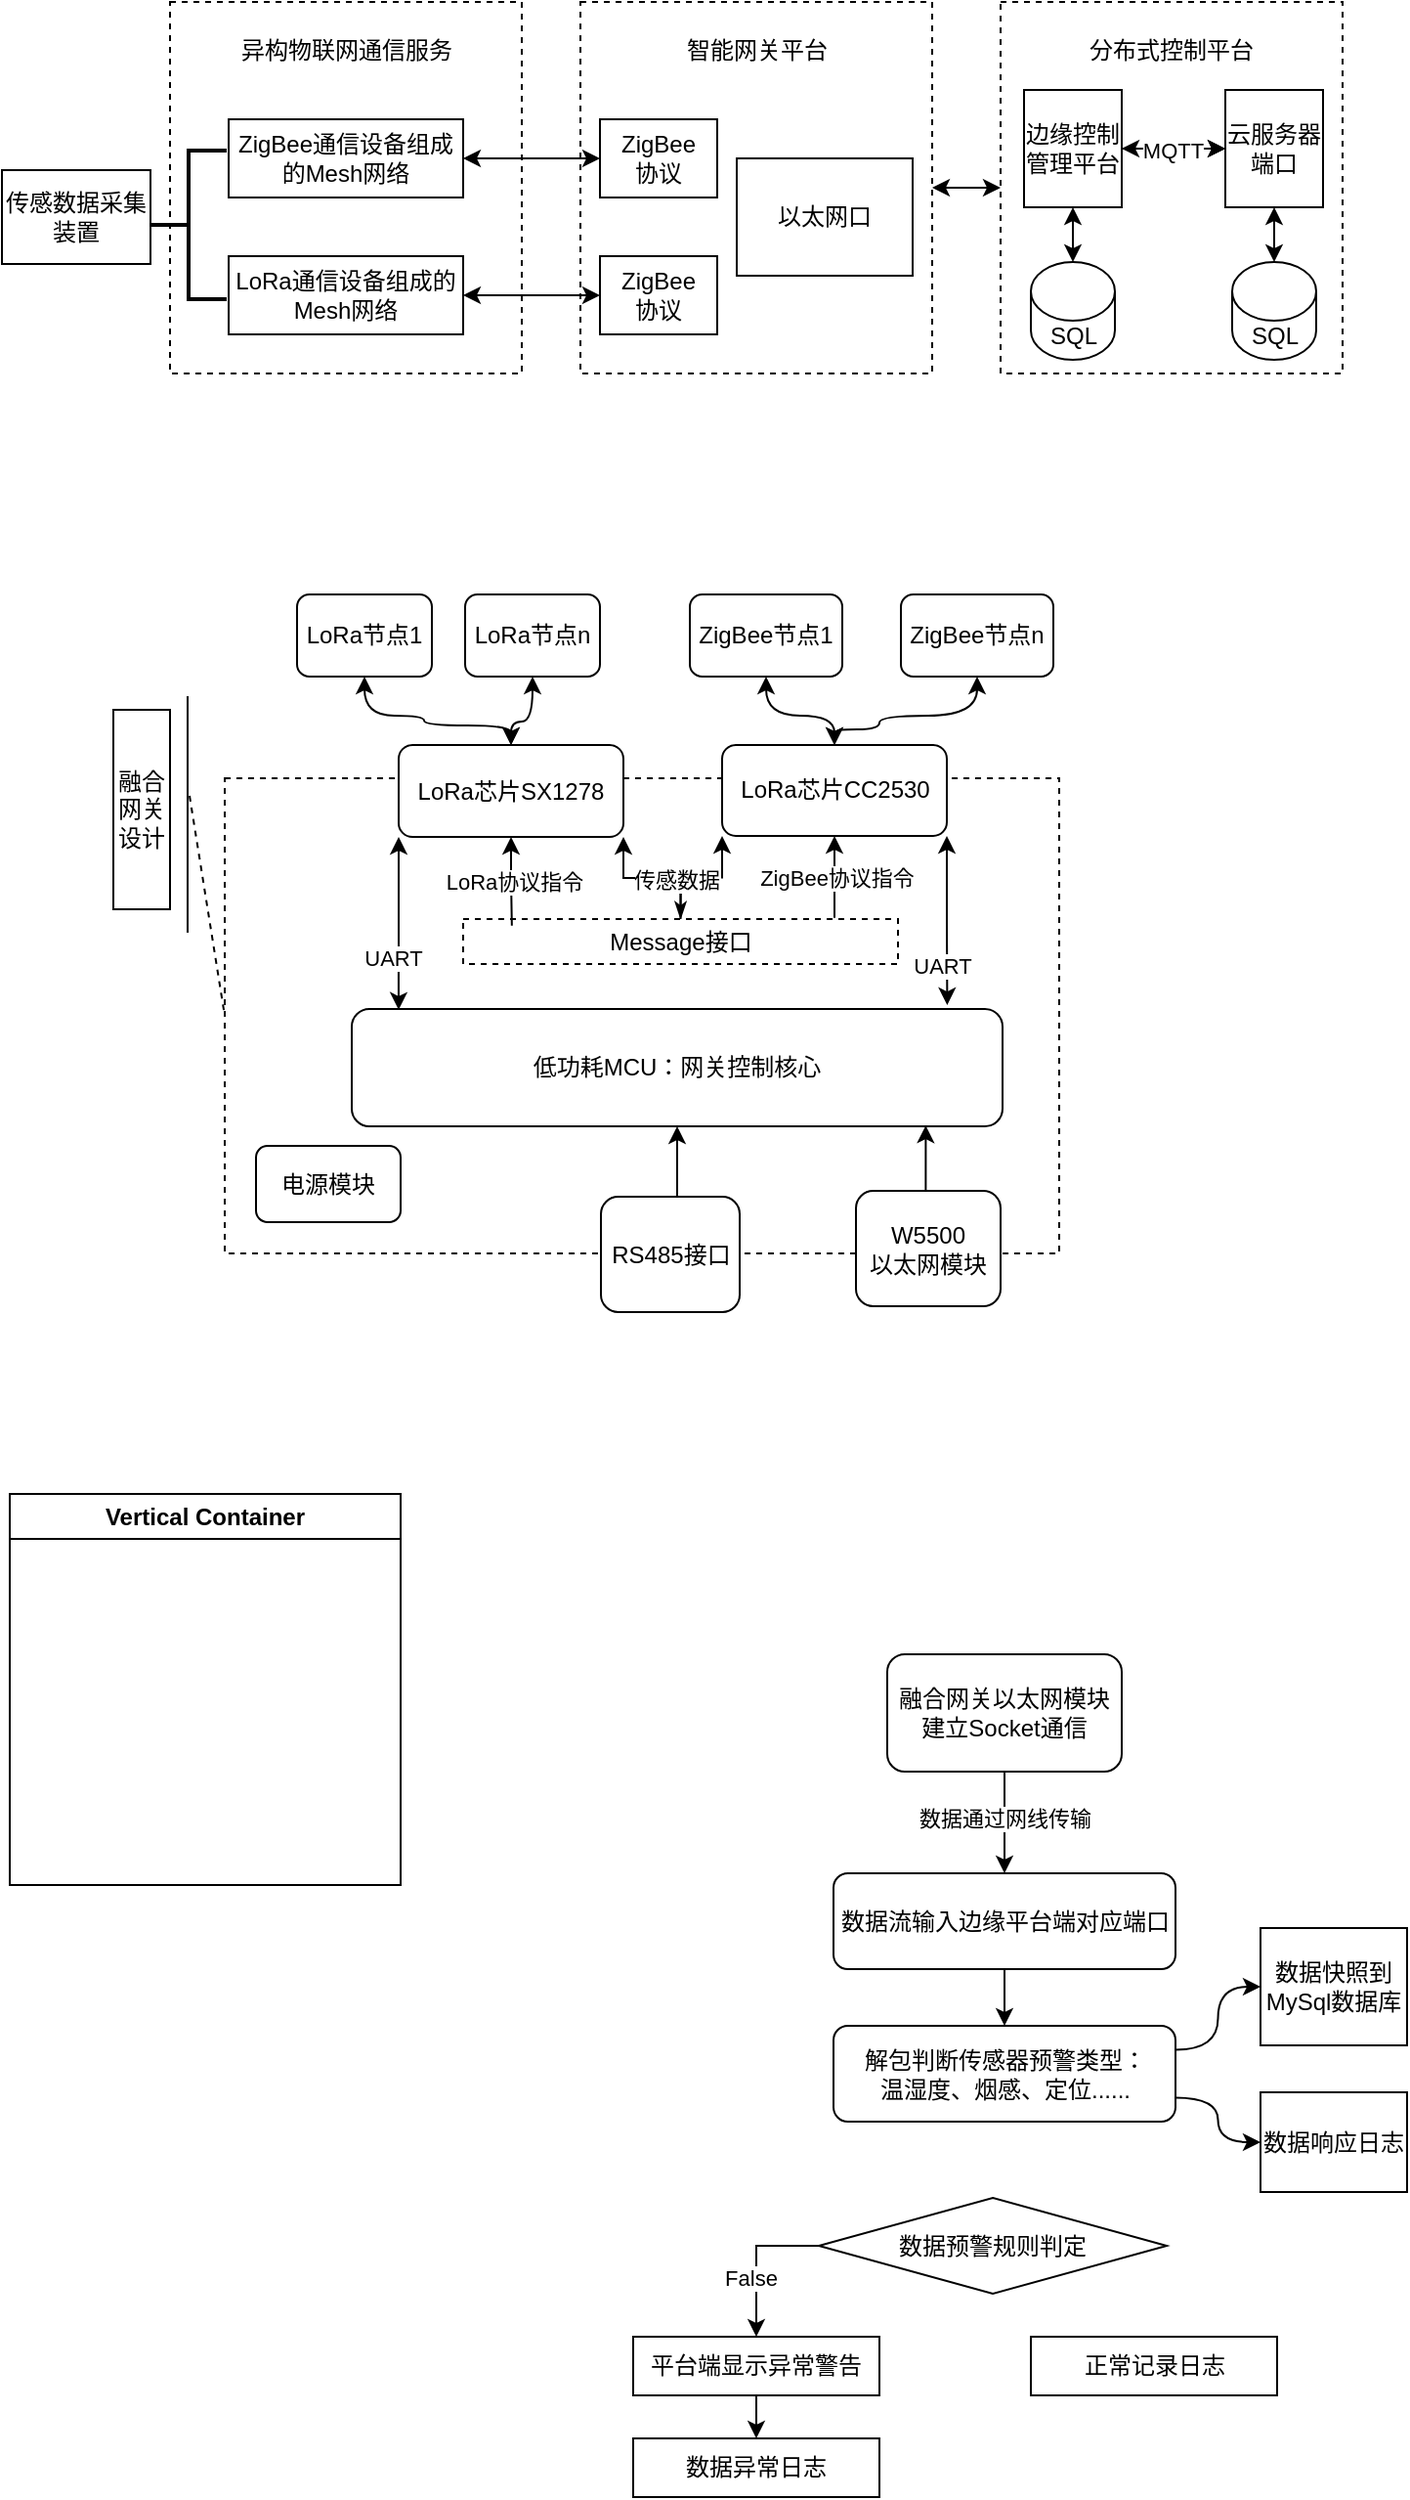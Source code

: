<mxfile version="22.0.8" type="github">
  <diagram name="第 1 页" id="k4Vl-kW8DVjtGy1HV4eM">
    <mxGraphModel dx="1042" dy="535" grid="0" gridSize="10" guides="1" tooltips="1" connect="1" arrows="1" fold="1" page="1" pageScale="1" pageWidth="1169" pageHeight="827" math="0" shadow="0">
      <root>
        <mxCell id="0" />
        <mxCell id="1" parent="0" />
        <mxCell id="P_EMYtxCgPNGlRLgFlzM-36" value="" style="rounded=0;whiteSpace=wrap;html=1;dashed=1;" vertex="1" parent="1">
          <mxGeometry x="241" y="421" width="427" height="243" as="geometry" />
        </mxCell>
        <mxCell id="dtHTRcF6AHHQQcvX4bGz-1" value="" style="rounded=0;whiteSpace=wrap;html=1;dashed=1;" parent="1" vertex="1">
          <mxGeometry x="213" y="24" width="180" height="190" as="geometry" />
        </mxCell>
        <mxCell id="dtHTRcF6AHHQQcvX4bGz-2" value="异构物联网通信服务" style="text;html=1;strokeColor=none;fillColor=none;align=center;verticalAlign=middle;whiteSpace=wrap;rounded=0;" parent="1" vertex="1">
          <mxGeometry x="245.5" y="34" width="115" height="30" as="geometry" />
        </mxCell>
        <mxCell id="dtHTRcF6AHHQQcvX4bGz-3" value="ZigBee通信设备组成的Mesh网络" style="rounded=0;whiteSpace=wrap;html=1;" parent="1" vertex="1">
          <mxGeometry x="243" y="84" width="120" height="40" as="geometry" />
        </mxCell>
        <mxCell id="dtHTRcF6AHHQQcvX4bGz-4" value="LoRa通信设备组成的Mesh网络" style="rounded=0;whiteSpace=wrap;html=1;" parent="1" vertex="1">
          <mxGeometry x="243" y="154" width="120" height="40" as="geometry" />
        </mxCell>
        <mxCell id="dtHTRcF6AHHQQcvX4bGz-5" value="" style="rounded=0;whiteSpace=wrap;html=1;dashed=1;" parent="1" vertex="1">
          <mxGeometry x="423" y="24" width="180" height="190" as="geometry" />
        </mxCell>
        <mxCell id="dtHTRcF6AHHQQcvX4bGz-6" value="智能网关平台" style="text;html=1;strokeColor=none;fillColor=none;align=center;verticalAlign=middle;whiteSpace=wrap;rounded=0;" parent="1" vertex="1">
          <mxGeometry x="455.5" y="34" width="115" height="30" as="geometry" />
        </mxCell>
        <mxCell id="dtHTRcF6AHHQQcvX4bGz-9" value="" style="edgeStyle=orthogonalEdgeStyle;rounded=0;orthogonalLoop=1;jettySize=auto;html=1;startArrow=classic;startFill=1;" parent="1" source="dtHTRcF6AHHQQcvX4bGz-7" target="dtHTRcF6AHHQQcvX4bGz-3" edge="1">
          <mxGeometry relative="1" as="geometry" />
        </mxCell>
        <mxCell id="dtHTRcF6AHHQQcvX4bGz-7" value="ZigBee&lt;br&gt;协议" style="rounded=0;whiteSpace=wrap;html=1;" parent="1" vertex="1">
          <mxGeometry x="433" y="84" width="60" height="40" as="geometry" />
        </mxCell>
        <mxCell id="dtHTRcF6AHHQQcvX4bGz-11" value="" style="edgeStyle=orthogonalEdgeStyle;rounded=0;orthogonalLoop=1;jettySize=auto;html=1;startArrow=classic;startFill=1;" parent="1" source="dtHTRcF6AHHQQcvX4bGz-8" target="dtHTRcF6AHHQQcvX4bGz-4" edge="1">
          <mxGeometry relative="1" as="geometry" />
        </mxCell>
        <mxCell id="dtHTRcF6AHHQQcvX4bGz-8" value="ZigBee&lt;br&gt;协议" style="rounded=0;whiteSpace=wrap;html=1;" parent="1" vertex="1">
          <mxGeometry x="433" y="154" width="60" height="40" as="geometry" />
        </mxCell>
        <mxCell id="dtHTRcF6AHHQQcvX4bGz-10" value="以太网口" style="rounded=0;whiteSpace=wrap;html=1;" parent="1" vertex="1">
          <mxGeometry x="503" y="104" width="90" height="60" as="geometry" />
        </mxCell>
        <mxCell id="dtHTRcF6AHHQQcvX4bGz-19" value="" style="edgeStyle=orthogonalEdgeStyle;rounded=0;orthogonalLoop=1;jettySize=auto;html=1;entryX=1;entryY=0.5;entryDx=0;entryDy=0;startArrow=classic;startFill=1;" parent="1" source="dtHTRcF6AHHQQcvX4bGz-12" target="dtHTRcF6AHHQQcvX4bGz-5" edge="1">
          <mxGeometry relative="1" as="geometry">
            <Array as="points">
              <mxPoint x="616" y="119" />
              <mxPoint x="616" y="119" />
            </Array>
          </mxGeometry>
        </mxCell>
        <mxCell id="dtHTRcF6AHHQQcvX4bGz-12" value="" style="rounded=0;whiteSpace=wrap;html=1;dashed=1;" parent="1" vertex="1">
          <mxGeometry x="638" y="24" width="175" height="190" as="geometry" />
        </mxCell>
        <mxCell id="dtHTRcF6AHHQQcvX4bGz-13" value="分布式控制平台" style="text;html=1;strokeColor=none;fillColor=none;align=center;verticalAlign=middle;whiteSpace=wrap;rounded=0;" parent="1" vertex="1">
          <mxGeometry x="668" y="34" width="115" height="30" as="geometry" />
        </mxCell>
        <mxCell id="dtHTRcF6AHHQQcvX4bGz-20" value="" style="edgeStyle=orthogonalEdgeStyle;rounded=0;orthogonalLoop=1;jettySize=auto;html=1;" parent="1" source="dtHTRcF6AHHQQcvX4bGz-14" target="dtHTRcF6AHHQQcvX4bGz-15" edge="1">
          <mxGeometry relative="1" as="geometry" />
        </mxCell>
        <mxCell id="dtHTRcF6AHHQQcvX4bGz-14" value="边缘控制管理平台" style="rounded=0;whiteSpace=wrap;html=1;" parent="1" vertex="1">
          <mxGeometry x="650" y="69" width="50" height="60" as="geometry" />
        </mxCell>
        <mxCell id="dtHTRcF6AHHQQcvX4bGz-16" value="" style="edgeStyle=orthogonalEdgeStyle;rounded=0;orthogonalLoop=1;jettySize=auto;html=1;startArrow=classic;startFill=1;" parent="1" source="dtHTRcF6AHHQQcvX4bGz-15" target="dtHTRcF6AHHQQcvX4bGz-14" edge="1">
          <mxGeometry relative="1" as="geometry" />
        </mxCell>
        <mxCell id="dtHTRcF6AHHQQcvX4bGz-24" value="MQTT" style="edgeLabel;html=1;align=center;verticalAlign=middle;resizable=0;points=[];" parent="dtHTRcF6AHHQQcvX4bGz-16" vertex="1" connectable="0">
          <mxGeometry x="0.026" y="1" relative="1" as="geometry">
            <mxPoint as="offset" />
          </mxGeometry>
        </mxCell>
        <mxCell id="dtHTRcF6AHHQQcvX4bGz-30" value="" style="edgeStyle=orthogonalEdgeStyle;rounded=0;orthogonalLoop=1;jettySize=auto;html=1;startArrow=classic;startFill=1;" parent="1" source="dtHTRcF6AHHQQcvX4bGz-15" target="dtHTRcF6AHHQQcvX4bGz-26" edge="1">
          <mxGeometry relative="1" as="geometry" />
        </mxCell>
        <mxCell id="dtHTRcF6AHHQQcvX4bGz-15" value="云服务器端口" style="rounded=0;whiteSpace=wrap;html=1;" parent="1" vertex="1">
          <mxGeometry x="753" y="69" width="50" height="60" as="geometry" />
        </mxCell>
        <mxCell id="dtHTRcF6AHHQQcvX4bGz-27" value="" style="edgeStyle=orthogonalEdgeStyle;rounded=0;orthogonalLoop=1;jettySize=auto;html=1;startArrow=classic;startFill=1;" parent="1" source="dtHTRcF6AHHQQcvX4bGz-25" target="dtHTRcF6AHHQQcvX4bGz-14" edge="1">
          <mxGeometry relative="1" as="geometry" />
        </mxCell>
        <mxCell id="dtHTRcF6AHHQQcvX4bGz-25" value="SQL" style="shape=cylinder3;whiteSpace=wrap;html=1;boundedLbl=1;backgroundOutline=1;size=15;" parent="1" vertex="1">
          <mxGeometry x="653.5" y="157" width="43" height="50" as="geometry" />
        </mxCell>
        <mxCell id="dtHTRcF6AHHQQcvX4bGz-26" value="SQL" style="shape=cylinder3;whiteSpace=wrap;html=1;boundedLbl=1;backgroundOutline=1;size=15;" parent="1" vertex="1">
          <mxGeometry x="756.5" y="157" width="43" height="50" as="geometry" />
        </mxCell>
        <mxCell id="dtHTRcF6AHHQQcvX4bGz-31" value="" style="strokeWidth=2;html=1;shape=mxgraph.flowchart.annotation_2;align=left;labelPosition=right;pointerEvents=1;" parent="1" vertex="1">
          <mxGeometry x="203" y="100" width="39" height="76" as="geometry" />
        </mxCell>
        <mxCell id="dtHTRcF6AHHQQcvX4bGz-32" value="传感数据采集装置" style="rounded=0;whiteSpace=wrap;html=1;" parent="1" vertex="1">
          <mxGeometry x="127" y="110" width="76" height="48" as="geometry" />
        </mxCell>
        <mxCell id="P_EMYtxCgPNGlRLgFlzM-40" style="edgeStyle=orthogonalEdgeStyle;orthogonalLoop=1;jettySize=auto;html=1;exitX=0.5;exitY=1;exitDx=0;exitDy=0;entryX=0.5;entryY=0;entryDx=0;entryDy=0;curved=1;startArrow=classic;startFill=1;" edge="1" parent="1" source="P_EMYtxCgPNGlRLgFlzM-1" target="P_EMYtxCgPNGlRLgFlzM-8">
          <mxGeometry relative="1" as="geometry">
            <Array as="points">
              <mxPoint x="313" y="389" />
              <mxPoint x="343" y="389" />
              <mxPoint x="343" y="394" />
              <mxPoint x="388" y="394" />
            </Array>
          </mxGeometry>
        </mxCell>
        <mxCell id="P_EMYtxCgPNGlRLgFlzM-1" value="LoRa节点1" style="rounded=1;whiteSpace=wrap;html=1;" vertex="1" parent="1">
          <mxGeometry x="278" y="327" width="69" height="42" as="geometry" />
        </mxCell>
        <mxCell id="P_EMYtxCgPNGlRLgFlzM-41" style="edgeStyle=orthogonalEdgeStyle;orthogonalLoop=1;jettySize=auto;html=1;exitX=0.5;exitY=1;exitDx=0;exitDy=0;entryX=0.5;entryY=0;entryDx=0;entryDy=0;curved=1;startArrow=classic;startFill=1;" edge="1" parent="1" source="P_EMYtxCgPNGlRLgFlzM-2" target="P_EMYtxCgPNGlRLgFlzM-8">
          <mxGeometry relative="1" as="geometry">
            <Array as="points">
              <mxPoint x="399" y="392" />
              <mxPoint x="388" y="392" />
            </Array>
          </mxGeometry>
        </mxCell>
        <mxCell id="P_EMYtxCgPNGlRLgFlzM-2" value="LoRa节点n" style="rounded=1;whiteSpace=wrap;html=1;" vertex="1" parent="1">
          <mxGeometry x="364" y="327" width="69" height="42" as="geometry" />
        </mxCell>
        <mxCell id="P_EMYtxCgPNGlRLgFlzM-42" style="edgeStyle=orthogonalEdgeStyle;orthogonalLoop=1;jettySize=auto;html=1;exitX=0.5;exitY=1;exitDx=0;exitDy=0;entryX=0.5;entryY=0;entryDx=0;entryDy=0;curved=1;startArrow=classic;startFill=1;" edge="1" parent="1" source="P_EMYtxCgPNGlRLgFlzM-3" target="P_EMYtxCgPNGlRLgFlzM-9">
          <mxGeometry relative="1" as="geometry" />
        </mxCell>
        <mxCell id="P_EMYtxCgPNGlRLgFlzM-3" value="ZigBee节点1" style="rounded=1;whiteSpace=wrap;html=1;" vertex="1" parent="1">
          <mxGeometry x="479" y="327" width="78" height="42" as="geometry" />
        </mxCell>
        <mxCell id="P_EMYtxCgPNGlRLgFlzM-43" style="edgeStyle=orthogonalEdgeStyle;orthogonalLoop=1;jettySize=auto;html=1;exitX=0.5;exitY=1;exitDx=0;exitDy=0;entryX=0.5;entryY=0;entryDx=0;entryDy=0;curved=1;startArrow=classic;startFill=1;" edge="1" parent="1" source="P_EMYtxCgPNGlRLgFlzM-7" target="P_EMYtxCgPNGlRLgFlzM-9">
          <mxGeometry relative="1" as="geometry">
            <Array as="points">
              <mxPoint x="626" y="389" />
              <mxPoint x="576" y="389" />
              <mxPoint x="576" y="396" />
              <mxPoint x="553" y="396" />
            </Array>
          </mxGeometry>
        </mxCell>
        <mxCell id="P_EMYtxCgPNGlRLgFlzM-7" value="ZigBee节点n" style="rounded=1;whiteSpace=wrap;html=1;" vertex="1" parent="1">
          <mxGeometry x="587" y="327" width="78" height="42" as="geometry" />
        </mxCell>
        <mxCell id="P_EMYtxCgPNGlRLgFlzM-8" value="LoRa芯片SX1278" style="rounded=1;whiteSpace=wrap;html=1;" vertex="1" parent="1">
          <mxGeometry x="330" y="404" width="115" height="47" as="geometry" />
        </mxCell>
        <mxCell id="P_EMYtxCgPNGlRLgFlzM-28" style="edgeStyle=orthogonalEdgeStyle;rounded=0;orthogonalLoop=1;jettySize=auto;html=1;exitX=0.5;exitY=1;exitDx=0;exitDy=0;startArrow=classic;startFill=1;endArrow=none;endFill=0;" edge="1" parent="1" source="P_EMYtxCgPNGlRLgFlzM-9">
          <mxGeometry relative="1" as="geometry">
            <mxPoint x="553" y="492.4" as="targetPoint" />
          </mxGeometry>
        </mxCell>
        <mxCell id="P_EMYtxCgPNGlRLgFlzM-32" value="ZigBee协议指令" style="edgeLabel;html=1;align=center;verticalAlign=middle;resizable=0;points=[];" vertex="1" connectable="0" parent="P_EMYtxCgPNGlRLgFlzM-28">
          <mxGeometry x="0.03" relative="1" as="geometry">
            <mxPoint as="offset" />
          </mxGeometry>
        </mxCell>
        <mxCell id="P_EMYtxCgPNGlRLgFlzM-9" value="LoRa芯片CC2530" style="rounded=1;whiteSpace=wrap;html=1;" vertex="1" parent="1">
          <mxGeometry x="495.5" y="404" width="115" height="46.5" as="geometry" />
        </mxCell>
        <mxCell id="P_EMYtxCgPNGlRLgFlzM-33" style="edgeStyle=orthogonalEdgeStyle;rounded=0;orthogonalLoop=1;jettySize=auto;html=1;exitX=0.5;exitY=0;exitDx=0;exitDy=0;entryX=1;entryY=1;entryDx=0;entryDy=0;" edge="1" parent="1" source="P_EMYtxCgPNGlRLgFlzM-10" target="P_EMYtxCgPNGlRLgFlzM-8">
          <mxGeometry relative="1" as="geometry" />
        </mxCell>
        <mxCell id="P_EMYtxCgPNGlRLgFlzM-34" style="edgeStyle=orthogonalEdgeStyle;rounded=0;orthogonalLoop=1;jettySize=auto;html=1;exitX=0.5;exitY=0;exitDx=0;exitDy=0;entryX=0;entryY=1;entryDx=0;entryDy=0;startArrow=classicThin;startFill=1;" edge="1" parent="1" source="P_EMYtxCgPNGlRLgFlzM-10" target="P_EMYtxCgPNGlRLgFlzM-9">
          <mxGeometry relative="1" as="geometry" />
        </mxCell>
        <mxCell id="P_EMYtxCgPNGlRLgFlzM-35" value="传感数据" style="edgeLabel;html=1;align=center;verticalAlign=middle;resizable=0;points=[];" vertex="1" connectable="0" parent="P_EMYtxCgPNGlRLgFlzM-34">
          <mxGeometry x="-0.334" y="2" relative="1" as="geometry">
            <mxPoint x="-1" y="1" as="offset" />
          </mxGeometry>
        </mxCell>
        <mxCell id="P_EMYtxCgPNGlRLgFlzM-10" value="Message接口" style="rounded=0;whiteSpace=wrap;html=1;dashed=1;" vertex="1" parent="1">
          <mxGeometry x="363" y="493" width="222.5" height="23" as="geometry" />
        </mxCell>
        <mxCell id="P_EMYtxCgPNGlRLgFlzM-11" value="&lt;p style=&quot;margin-top: 0pt; margin-bottom: 0pt; direction: ltr; unicode-bidi: embed; vertical-align: baseline;&quot;&gt;低功耗MCU：网关控制核心&lt;/p&gt;" style="rounded=1;whiteSpace=wrap;html=1;" vertex="1" parent="1">
          <mxGeometry x="306" y="539" width="333" height="60" as="geometry" />
        </mxCell>
        <mxCell id="P_EMYtxCgPNGlRLgFlzM-12" value="电源模块" style="rounded=1;whiteSpace=wrap;html=1;" vertex="1" parent="1">
          <mxGeometry x="257" y="609" width="74" height="39" as="geometry" />
        </mxCell>
        <mxCell id="P_EMYtxCgPNGlRLgFlzM-17" style="edgeStyle=orthogonalEdgeStyle;rounded=0;orthogonalLoop=1;jettySize=auto;html=1;exitX=0.5;exitY=0;exitDx=0;exitDy=0;entryX=0.5;entryY=1;entryDx=0;entryDy=0;" edge="1" parent="1" source="P_EMYtxCgPNGlRLgFlzM-13" target="P_EMYtxCgPNGlRLgFlzM-11">
          <mxGeometry relative="1" as="geometry" />
        </mxCell>
        <mxCell id="P_EMYtxCgPNGlRLgFlzM-13" value="RS485接口" style="rounded=1;whiteSpace=wrap;html=1;" vertex="1" parent="1">
          <mxGeometry x="433.5" y="635" width="71" height="59" as="geometry" />
        </mxCell>
        <mxCell id="P_EMYtxCgPNGlRLgFlzM-14" value="W5500&lt;br&gt;以太网模块" style="rounded=1;whiteSpace=wrap;html=1;" vertex="1" parent="1">
          <mxGeometry x="564" y="632" width="74" height="59" as="geometry" />
        </mxCell>
        <mxCell id="P_EMYtxCgPNGlRLgFlzM-21" style="edgeStyle=orthogonalEdgeStyle;rounded=0;orthogonalLoop=1;jettySize=auto;html=1;exitX=0.5;exitY=0;exitDx=0;exitDy=0;entryX=0.882;entryY=0.993;entryDx=0;entryDy=0;entryPerimeter=0;" edge="1" parent="1" source="P_EMYtxCgPNGlRLgFlzM-14" target="P_EMYtxCgPNGlRLgFlzM-11">
          <mxGeometry relative="1" as="geometry" />
        </mxCell>
        <mxCell id="P_EMYtxCgPNGlRLgFlzM-24" style="edgeStyle=orthogonalEdgeStyle;rounded=0;orthogonalLoop=1;jettySize=auto;html=1;exitX=1;exitY=1;exitDx=0;exitDy=0;entryX=0.915;entryY=-0.033;entryDx=0;entryDy=0;entryPerimeter=0;endArrow=classic;endFill=1;startArrow=classic;startFill=1;" edge="1" parent="1" source="P_EMYtxCgPNGlRLgFlzM-9" target="P_EMYtxCgPNGlRLgFlzM-11">
          <mxGeometry relative="1" as="geometry" />
        </mxCell>
        <mxCell id="P_EMYtxCgPNGlRLgFlzM-29" value="UART" style="edgeLabel;html=1;align=center;verticalAlign=middle;resizable=0;points=[];" vertex="1" connectable="0" parent="P_EMYtxCgPNGlRLgFlzM-24">
          <mxGeometry x="0.558" y="-3" relative="1" as="geometry">
            <mxPoint y="-1" as="offset" />
          </mxGeometry>
        </mxCell>
        <mxCell id="P_EMYtxCgPNGlRLgFlzM-25" style="edgeStyle=orthogonalEdgeStyle;rounded=0;orthogonalLoop=1;jettySize=auto;html=1;exitX=0;exitY=1;exitDx=0;exitDy=0;entryX=0.072;entryY=0.007;entryDx=0;entryDy=0;entryPerimeter=0;startArrow=classic;startFill=1;endArrow=classic;endFill=1;" edge="1" parent="1" source="P_EMYtxCgPNGlRLgFlzM-8" target="P_EMYtxCgPNGlRLgFlzM-11">
          <mxGeometry relative="1" as="geometry" />
        </mxCell>
        <mxCell id="P_EMYtxCgPNGlRLgFlzM-30" value="UART" style="edgeLabel;html=1;align=center;verticalAlign=middle;resizable=0;points=[];" vertex="1" connectable="0" parent="P_EMYtxCgPNGlRLgFlzM-25">
          <mxGeometry x="0.398" y="-3" relative="1" as="geometry">
            <mxPoint as="offset" />
          </mxGeometry>
        </mxCell>
        <mxCell id="P_EMYtxCgPNGlRLgFlzM-26" style="edgeStyle=orthogonalEdgeStyle;rounded=0;orthogonalLoop=1;jettySize=auto;html=1;exitX=0.5;exitY=1;exitDx=0;exitDy=0;entryX=0.112;entryY=0.148;entryDx=0;entryDy=0;entryPerimeter=0;startArrow=classic;startFill=1;endArrow=none;endFill=0;" edge="1" parent="1" source="P_EMYtxCgPNGlRLgFlzM-8" target="P_EMYtxCgPNGlRLgFlzM-10">
          <mxGeometry relative="1" as="geometry" />
        </mxCell>
        <mxCell id="P_EMYtxCgPNGlRLgFlzM-31" value="LoRa协议指令" style="edgeLabel;html=1;align=center;verticalAlign=middle;resizable=0;points=[];" vertex="1" connectable="0" parent="P_EMYtxCgPNGlRLgFlzM-26">
          <mxGeometry x="-0.018" y="1" relative="1" as="geometry">
            <mxPoint y="1" as="offset" />
          </mxGeometry>
        </mxCell>
        <mxCell id="P_EMYtxCgPNGlRLgFlzM-44" value="融合网关设计" style="rounded=0;whiteSpace=wrap;html=1;" vertex="1" parent="1">
          <mxGeometry x="184" y="386" width="29" height="102" as="geometry" />
        </mxCell>
        <mxCell id="P_EMYtxCgPNGlRLgFlzM-45" value="" style="endArrow=none;html=1;rounded=0;entryX=0.5;entryY=1;entryDx=0;entryDy=0;exitX=0.5;exitY=0;exitDx=0;exitDy=0;" edge="1" parent="1">
          <mxGeometry width="50" height="50" relative="1" as="geometry">
            <mxPoint x="222" y="500" as="sourcePoint" />
            <mxPoint x="222" y="379" as="targetPoint" />
          </mxGeometry>
        </mxCell>
        <mxCell id="P_EMYtxCgPNGlRLgFlzM-48" value="" style="endArrow=none;html=1;rounded=0;entryX=0;entryY=0.5;entryDx=0;entryDy=0;dashed=1;" edge="1" parent="1" target="P_EMYtxCgPNGlRLgFlzM-36">
          <mxGeometry width="50" height="50" relative="1" as="geometry">
            <mxPoint x="223" y="430" as="sourcePoint" />
            <mxPoint x="88" y="604" as="targetPoint" />
          </mxGeometry>
        </mxCell>
        <mxCell id="P_EMYtxCgPNGlRLgFlzM-49" value="Vertical Container" style="swimlane;whiteSpace=wrap;html=1;" vertex="1" parent="1">
          <mxGeometry x="131" y="787" width="200" height="200" as="geometry" />
        </mxCell>
        <mxCell id="P_EMYtxCgPNGlRLgFlzM-52" value="" style="edgeStyle=orthogonalEdgeStyle;rounded=0;orthogonalLoop=1;jettySize=auto;html=1;" edge="1" parent="1" source="P_EMYtxCgPNGlRLgFlzM-50" target="P_EMYtxCgPNGlRLgFlzM-51">
          <mxGeometry relative="1" as="geometry" />
        </mxCell>
        <mxCell id="P_EMYtxCgPNGlRLgFlzM-53" value="数据通过网线传输" style="edgeLabel;html=1;align=center;verticalAlign=middle;resizable=0;points=[];" vertex="1" connectable="0" parent="P_EMYtxCgPNGlRLgFlzM-52">
          <mxGeometry x="-0.1" relative="1" as="geometry">
            <mxPoint as="offset" />
          </mxGeometry>
        </mxCell>
        <mxCell id="P_EMYtxCgPNGlRLgFlzM-50" value="融合网关以太网模块建立Socket通信" style="rounded=1;whiteSpace=wrap;html=1;" vertex="1" parent="1">
          <mxGeometry x="580" y="869" width="120" height="60" as="geometry" />
        </mxCell>
        <mxCell id="P_EMYtxCgPNGlRLgFlzM-64" value="" style="edgeStyle=orthogonalEdgeStyle;rounded=0;orthogonalLoop=1;jettySize=auto;html=1;" edge="1" parent="1" source="P_EMYtxCgPNGlRLgFlzM-51" target="P_EMYtxCgPNGlRLgFlzM-63">
          <mxGeometry relative="1" as="geometry" />
        </mxCell>
        <mxCell id="P_EMYtxCgPNGlRLgFlzM-51" value="数据流输入边缘平台端对应端口" style="rounded=1;whiteSpace=wrap;html=1;" vertex="1" parent="1">
          <mxGeometry x="552.5" y="981" width="175" height="49" as="geometry" />
        </mxCell>
        <mxCell id="P_EMYtxCgPNGlRLgFlzM-58" style="edgeStyle=orthogonalEdgeStyle;rounded=0;orthogonalLoop=1;jettySize=auto;html=1;exitX=1;exitY=0.25;exitDx=0;exitDy=0;entryX=0;entryY=0.5;entryDx=0;entryDy=0;curved=1;" edge="1" parent="1" source="P_EMYtxCgPNGlRLgFlzM-63" target="P_EMYtxCgPNGlRLgFlzM-56">
          <mxGeometry relative="1" as="geometry">
            <mxPoint x="716" y="1060" as="sourcePoint" />
          </mxGeometry>
        </mxCell>
        <mxCell id="P_EMYtxCgPNGlRLgFlzM-59" style="edgeStyle=orthogonalEdgeStyle;rounded=0;orthogonalLoop=1;jettySize=auto;html=1;exitX=1;exitY=0.75;exitDx=0;exitDy=0;entryX=0;entryY=0.5;entryDx=0;entryDy=0;curved=1;" edge="1" parent="1" source="P_EMYtxCgPNGlRLgFlzM-63" target="P_EMYtxCgPNGlRLgFlzM-57">
          <mxGeometry relative="1" as="geometry">
            <mxPoint x="716" y="1105" as="sourcePoint" />
          </mxGeometry>
        </mxCell>
        <mxCell id="P_EMYtxCgPNGlRLgFlzM-56" value="数据快照到MySql数据库" style="rounded=0;whiteSpace=wrap;html=1;" vertex="1" parent="1">
          <mxGeometry x="771" y="1009" width="75" height="60" as="geometry" />
        </mxCell>
        <mxCell id="P_EMYtxCgPNGlRLgFlzM-57" value="数据响应日志" style="rounded=0;whiteSpace=wrap;html=1;" vertex="1" parent="1">
          <mxGeometry x="771" y="1093" width="75" height="51" as="geometry" />
        </mxCell>
        <mxCell id="P_EMYtxCgPNGlRLgFlzM-67" style="edgeStyle=orthogonalEdgeStyle;rounded=0;orthogonalLoop=1;jettySize=auto;html=1;exitX=0;exitY=0.5;exitDx=0;exitDy=0;entryX=0.5;entryY=0;entryDx=0;entryDy=0;" edge="1" parent="1" source="P_EMYtxCgPNGlRLgFlzM-61" target="P_EMYtxCgPNGlRLgFlzM-62">
          <mxGeometry relative="1" as="geometry" />
        </mxCell>
        <mxCell id="P_EMYtxCgPNGlRLgFlzM-68" value="False" style="edgeLabel;html=1;align=center;verticalAlign=middle;resizable=0;points=[];" vertex="1" connectable="0" parent="P_EMYtxCgPNGlRLgFlzM-67">
          <mxGeometry x="0.226" y="-3" relative="1" as="geometry">
            <mxPoint as="offset" />
          </mxGeometry>
        </mxCell>
        <mxCell id="P_EMYtxCgPNGlRLgFlzM-61" value="数据预警规则判定" style="rhombus;whiteSpace=wrap;html=1;" vertex="1" parent="1">
          <mxGeometry x="545" y="1147" width="178" height="49" as="geometry" />
        </mxCell>
        <mxCell id="P_EMYtxCgPNGlRLgFlzM-69" value="" style="edgeStyle=orthogonalEdgeStyle;rounded=0;orthogonalLoop=1;jettySize=auto;html=1;" edge="1" parent="1" source="P_EMYtxCgPNGlRLgFlzM-62" target="P_EMYtxCgPNGlRLgFlzM-65">
          <mxGeometry relative="1" as="geometry" />
        </mxCell>
        <mxCell id="P_EMYtxCgPNGlRLgFlzM-62" value="平台端显示异常警告" style="rounded=1;whiteSpace=wrap;html=1;arcSize=0;" vertex="1" parent="1">
          <mxGeometry x="450" y="1218" width="126" height="30" as="geometry" />
        </mxCell>
        <mxCell id="P_EMYtxCgPNGlRLgFlzM-63" value="解包判断传感器预警类型：&lt;br style=&quot;border-color: var(--border-color);&quot;&gt;温湿度、烟感、定位......" style="rounded=1;whiteSpace=wrap;html=1;" vertex="1" parent="1">
          <mxGeometry x="552.5" y="1059" width="175" height="49" as="geometry" />
        </mxCell>
        <mxCell id="P_EMYtxCgPNGlRLgFlzM-65" value="数据异常日志" style="rounded=1;whiteSpace=wrap;html=1;arcSize=0;" vertex="1" parent="1">
          <mxGeometry x="450" y="1270" width="126" height="30" as="geometry" />
        </mxCell>
        <mxCell id="P_EMYtxCgPNGlRLgFlzM-70" value="正常记录日志" style="rounded=1;whiteSpace=wrap;html=1;arcSize=0;" vertex="1" parent="1">
          <mxGeometry x="653.5" y="1218" width="126" height="30" as="geometry" />
        </mxCell>
      </root>
    </mxGraphModel>
  </diagram>
</mxfile>
